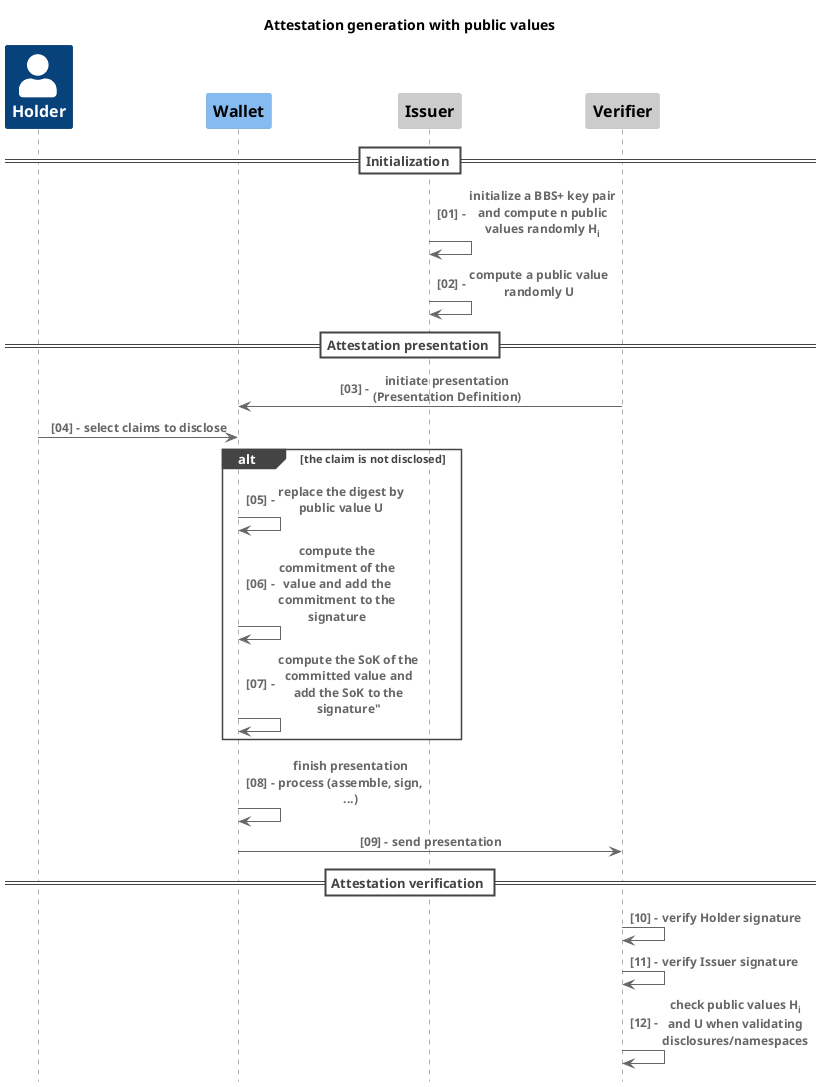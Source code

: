 @startuml 1/digest-commitment
title Attestation generation with public values

!include <c4/C4_Context.puml>
!include <c4/C4_Container.puml>
!include <c4/C4_Component.puml>
!include <c4/C4_Dynamic.puml>
!include <c4/C4_Sequence.puml>
!include <office/Users/user.puml>
!include <office/Users/mobile_user.puml>

HIDE_STEREOTYPE()
autonumber "<b>[00] - "

Person(holder, "Holder")
Component(wallet, "Wallet")
Component_Ext(issuer, "Issuer")
Component_Ext(verifier, "Verifier")

== Initialization ==
Rel(issuer, issuer, "initialize a BBS+ key pair and compute n public values randomly H<sub>i</sub>")
Rel(issuer, issuer, "compute a public value randomly U")

== Attestation presentation ==
Rel(verifier, wallet, "initiate presentation (Presentation Definition)")
Rel(holder, wallet, "select claims to disclose")
alt the claim is not disclosed
Rel(wallet, wallet, "replace the digest by public value U")
Rel(wallet, wallet, "compute the commitment of the value and add the commitment to the signature")
Rel(wallet, wallet, compute the SoK of the committed value and add the SoK to the signature")
end alt
Rel(wallet, wallet, "finish presentation process (assemble, sign, ...)")

Rel(wallet, verifier, "send presentation")


== Attestation verification ==
Rel(verifier, verifier, "verify Holder signature")
Rel(verifier, verifier, "verify Issuer signature")
Rel(verifier, verifier, "check public values H<sub>i</sub> and U when validating disclosures/namespaces")

@enduml